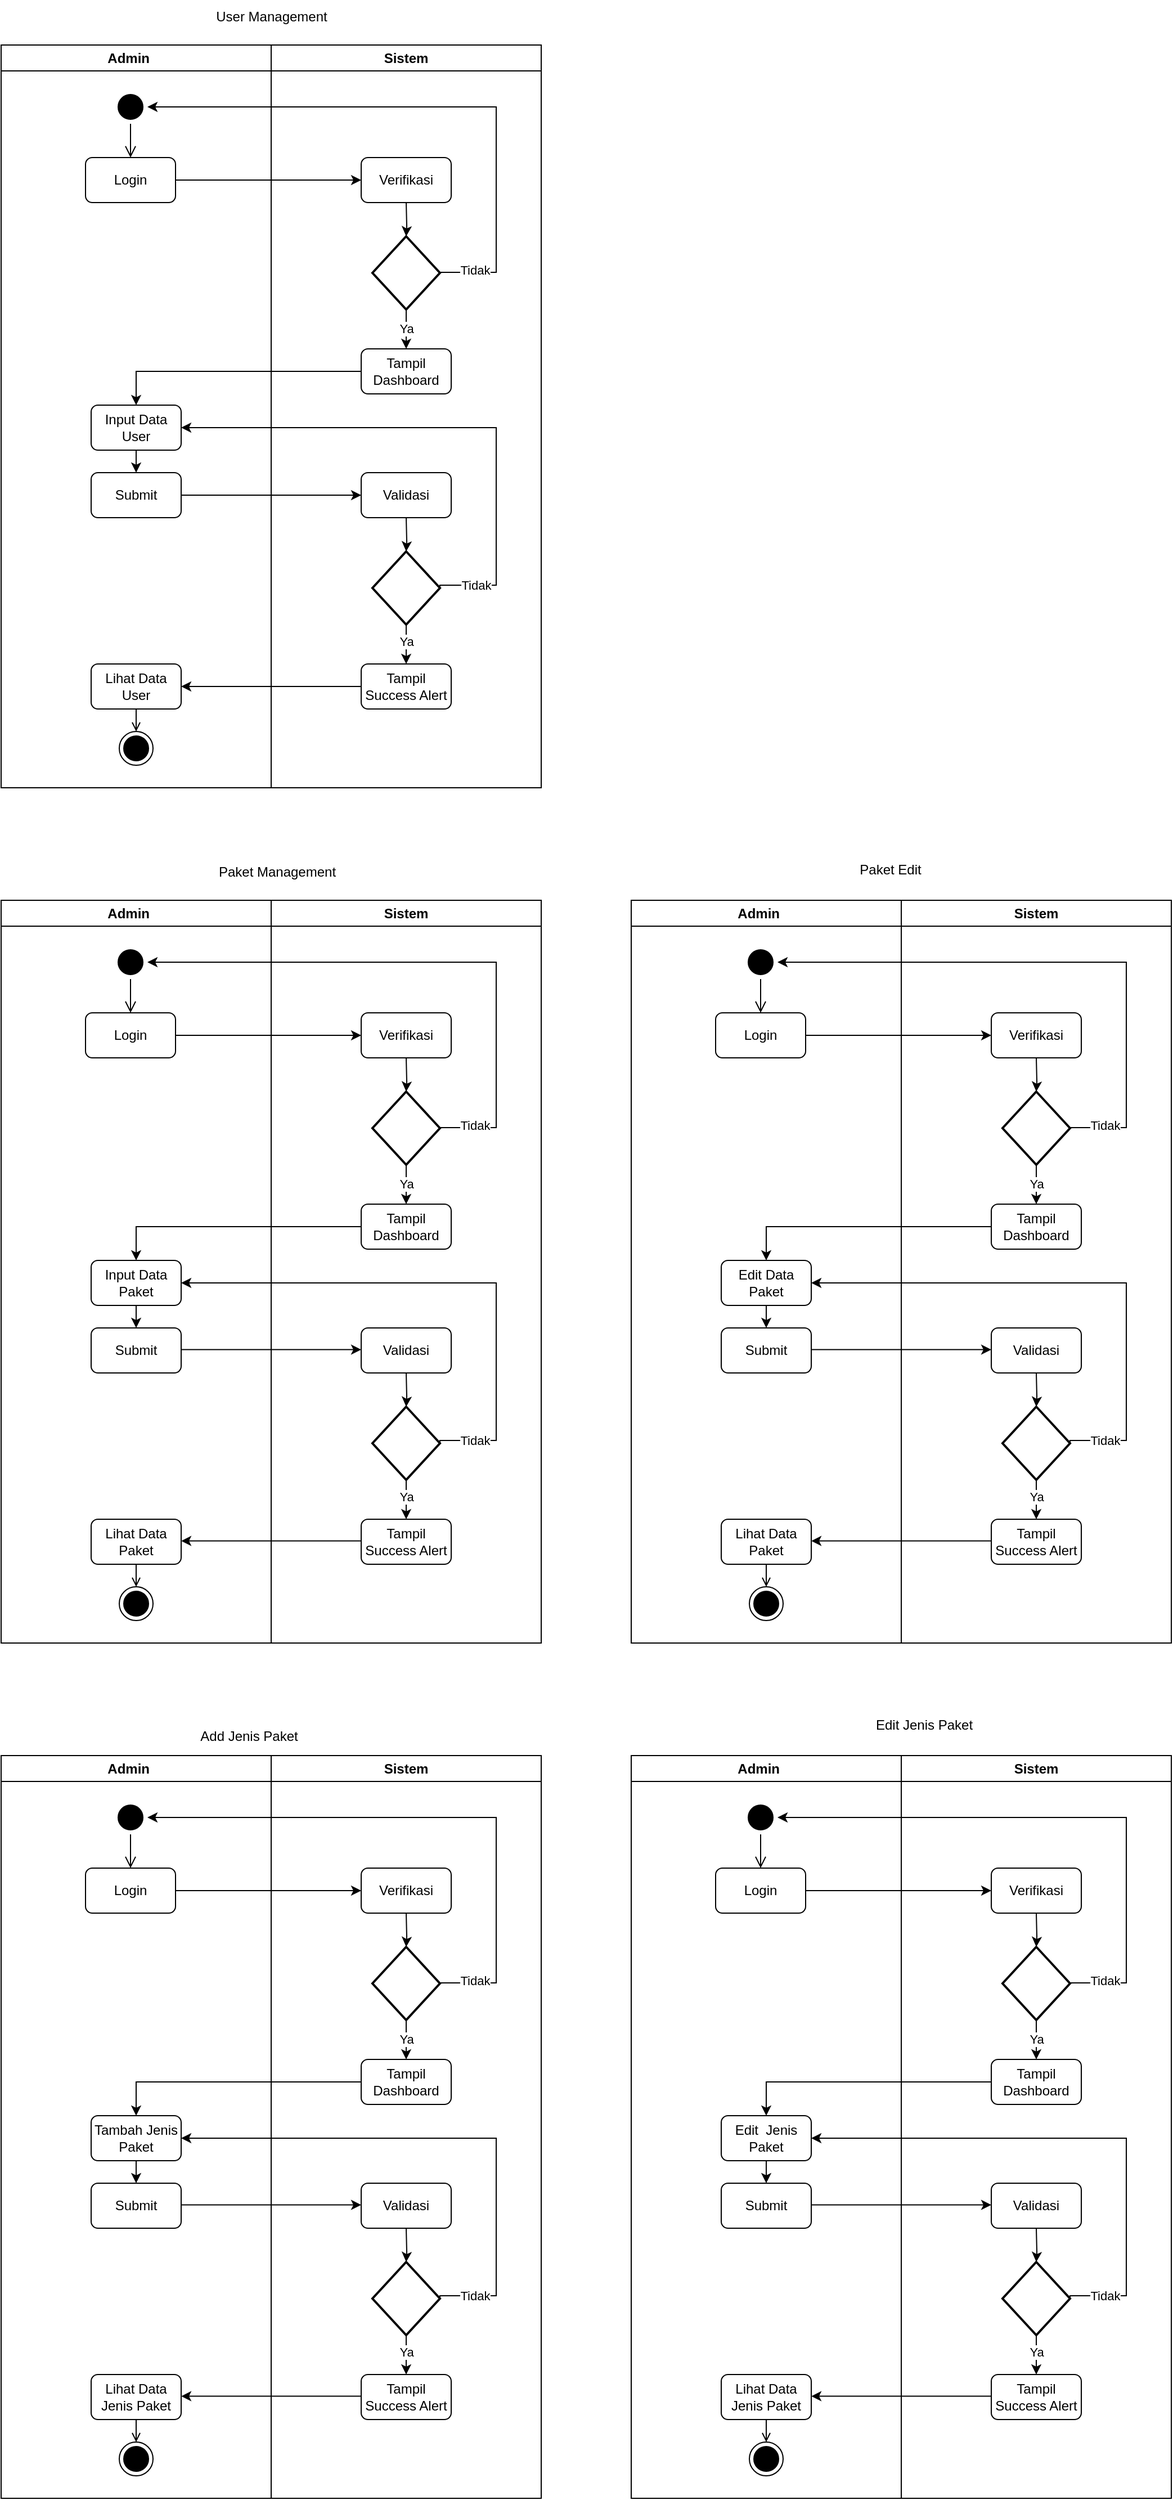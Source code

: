 <mxfile version="21.3.6" type="github">
  <diagram name="Page-1" id="Gzs8lpX1u0B0sLz5hb0p">
    <mxGraphModel dx="1035" dy="659" grid="1" gridSize="10" guides="1" tooltips="1" connect="1" arrows="1" fold="1" page="1" pageScale="1" pageWidth="850" pageHeight="1100" math="0" shadow="0">
      <root>
        <mxCell id="0" />
        <mxCell id="1" parent="0" />
        <mxCell id="qzGoDsKb63InBdpTaLtd-1" value="Admin    " style="swimlane;whiteSpace=wrap" vertex="1" parent="1">
          <mxGeometry x="40" y="120" width="240" height="660" as="geometry" />
        </mxCell>
        <mxCell id="qzGoDsKb63InBdpTaLtd-2" value="" style="ellipse;shape=startState;fillColor=#000000;strokeColor=#000000;" vertex="1" parent="qzGoDsKb63InBdpTaLtd-1">
          <mxGeometry x="100" y="40" width="30" height="30" as="geometry" />
        </mxCell>
        <mxCell id="qzGoDsKb63InBdpTaLtd-3" value="" style="edgeStyle=elbowEdgeStyle;elbow=horizontal;verticalAlign=bottom;endArrow=open;endSize=8;strokeColor=#000000;endFill=1;rounded=0;entryX=0.5;entryY=0;entryDx=0;entryDy=0;entryPerimeter=0;" edge="1" parent="qzGoDsKb63InBdpTaLtd-1" source="qzGoDsKb63InBdpTaLtd-2">
          <mxGeometry x="100" y="40" as="geometry">
            <mxPoint x="115" y="100" as="targetPoint" />
          </mxGeometry>
        </mxCell>
        <mxCell id="qzGoDsKb63InBdpTaLtd-30" value="" style="edgeStyle=orthogonalEdgeStyle;rounded=0;orthogonalLoop=1;jettySize=auto;html=1;" edge="1" parent="qzGoDsKb63InBdpTaLtd-1">
          <mxGeometry relative="1" as="geometry">
            <mxPoint x="120" y="360" as="sourcePoint" />
            <mxPoint x="120" y="380" as="targetPoint" />
          </mxGeometry>
        </mxCell>
        <mxCell id="qzGoDsKb63InBdpTaLtd-12" value="" style="ellipse;shape=endState;fillColor=#000000;strokeColor=#000000;" vertex="1" parent="qzGoDsKb63InBdpTaLtd-1">
          <mxGeometry x="105" y="610" width="30" height="30" as="geometry" />
        </mxCell>
        <mxCell id="qzGoDsKb63InBdpTaLtd-13" value="" style="endArrow=open;strokeColor=#000000;endFill=1;rounded=0;exitX=0.5;exitY=1;exitDx=0;exitDy=0;exitPerimeter=0;" edge="1" parent="qzGoDsKb63InBdpTaLtd-1" target="qzGoDsKb63InBdpTaLtd-12">
          <mxGeometry relative="1" as="geometry">
            <mxPoint x="120" y="590" as="sourcePoint" />
          </mxGeometry>
        </mxCell>
        <mxCell id="qzGoDsKb63InBdpTaLtd-67" value="Login" style="rounded=1;whiteSpace=wrap;html=1;" vertex="1" parent="qzGoDsKb63InBdpTaLtd-1">
          <mxGeometry x="75" y="100" width="80" height="40" as="geometry" />
        </mxCell>
        <mxCell id="qzGoDsKb63InBdpTaLtd-70" value="Input Data User" style="rounded=1;whiteSpace=wrap;html=1;" vertex="1" parent="qzGoDsKb63InBdpTaLtd-1">
          <mxGeometry x="80" y="320" width="80" height="40" as="geometry" />
        </mxCell>
        <mxCell id="qzGoDsKb63InBdpTaLtd-71" value="Submit" style="rounded=1;whiteSpace=wrap;html=1;" vertex="1" parent="qzGoDsKb63InBdpTaLtd-1">
          <mxGeometry x="80" y="380" width="80" height="40" as="geometry" />
        </mxCell>
        <mxCell id="qzGoDsKb63InBdpTaLtd-75" value="Lihat Data User" style="rounded=1;whiteSpace=wrap;html=1;" vertex="1" parent="qzGoDsKb63InBdpTaLtd-1">
          <mxGeometry x="80" y="550" width="80" height="40" as="geometry" />
        </mxCell>
        <mxCell id="qzGoDsKb63InBdpTaLtd-10" value="Sistem" style="swimlane;whiteSpace=wrap;startSize=23;" vertex="1" parent="1">
          <mxGeometry x="280" y="120" width="240" height="660" as="geometry" />
        </mxCell>
        <mxCell id="qzGoDsKb63InBdpTaLtd-20" value="" style="edgeStyle=orthogonalEdgeStyle;rounded=0;orthogonalLoop=1;jettySize=auto;html=1;" edge="1" parent="qzGoDsKb63InBdpTaLtd-10" target="qzGoDsKb63InBdpTaLtd-19">
          <mxGeometry relative="1" as="geometry">
            <mxPoint x="120" y="140" as="sourcePoint" />
          </mxGeometry>
        </mxCell>
        <mxCell id="qzGoDsKb63InBdpTaLtd-26" value="Ya" style="edgeStyle=orthogonalEdgeStyle;rounded=0;orthogonalLoop=1;jettySize=auto;html=1;entryX=0.5;entryY=0;entryDx=0;entryDy=0;" edge="1" parent="qzGoDsKb63InBdpTaLtd-10" source="qzGoDsKb63InBdpTaLtd-19" target="qzGoDsKb63InBdpTaLtd-69">
          <mxGeometry x="0.2" relative="1" as="geometry">
            <mxPoint x="120" y="265" as="targetPoint" />
            <mxPoint as="offset" />
          </mxGeometry>
        </mxCell>
        <mxCell id="qzGoDsKb63InBdpTaLtd-19" value="" style="strokeWidth=2;html=1;shape=mxgraph.flowchart.decision;whiteSpace=wrap;" vertex="1" parent="qzGoDsKb63InBdpTaLtd-10">
          <mxGeometry x="90" y="170" width="60" height="65" as="geometry" />
        </mxCell>
        <mxCell id="qzGoDsKb63InBdpTaLtd-21" value="" style="endArrow=classic;html=1;rounded=0;entryX=1;entryY=0.5;entryDx=0;entryDy=0;" edge="1" parent="qzGoDsKb63InBdpTaLtd-10" target="qzGoDsKb63InBdpTaLtd-2">
          <mxGeometry relative="1" as="geometry">
            <mxPoint x="150" y="202" as="sourcePoint" />
            <mxPoint x="310" y="202" as="targetPoint" />
            <Array as="points">
              <mxPoint x="200" y="202" />
              <mxPoint x="200" y="55" />
            </Array>
          </mxGeometry>
        </mxCell>
        <mxCell id="qzGoDsKb63InBdpTaLtd-22" value="Tidak" style="edgeLabel;resizable=0;html=1;align=center;verticalAlign=middle;" connectable="0" vertex="1" parent="qzGoDsKb63InBdpTaLtd-21">
          <mxGeometry relative="1" as="geometry">
            <mxPoint x="37" y="145" as="offset" />
          </mxGeometry>
        </mxCell>
        <mxCell id="qzGoDsKb63InBdpTaLtd-35" value="" style="edgeStyle=orthogonalEdgeStyle;rounded=0;orthogonalLoop=1;jettySize=auto;html=1;" edge="1" parent="qzGoDsKb63InBdpTaLtd-10" target="qzGoDsKb63InBdpTaLtd-34">
          <mxGeometry relative="1" as="geometry">
            <mxPoint x="120" y="420" as="sourcePoint" />
          </mxGeometry>
        </mxCell>
        <mxCell id="qzGoDsKb63InBdpTaLtd-40" value="Ya" style="edgeStyle=orthogonalEdgeStyle;rounded=0;orthogonalLoop=1;jettySize=auto;html=1;entryX=0.5;entryY=0;entryDx=0;entryDy=0;" edge="1" parent="qzGoDsKb63InBdpTaLtd-10" source="qzGoDsKb63InBdpTaLtd-34" target="qzGoDsKb63InBdpTaLtd-74">
          <mxGeometry x="-0.333" relative="1" as="geometry">
            <mxPoint x="120" y="550" as="targetPoint" />
            <mxPoint as="offset" />
          </mxGeometry>
        </mxCell>
        <mxCell id="qzGoDsKb63InBdpTaLtd-34" value="" style="strokeWidth=2;html=1;shape=mxgraph.flowchart.decision;whiteSpace=wrap;" vertex="1" parent="qzGoDsKb63InBdpTaLtd-10">
          <mxGeometry x="90" y="450" width="60" height="65" as="geometry" />
        </mxCell>
        <mxCell id="qzGoDsKb63InBdpTaLtd-68" value="Verifikasi" style="rounded=1;whiteSpace=wrap;html=1;" vertex="1" parent="qzGoDsKb63InBdpTaLtd-10">
          <mxGeometry x="80" y="100" width="80" height="40" as="geometry" />
        </mxCell>
        <mxCell id="qzGoDsKb63InBdpTaLtd-69" value="Tampil Dashboard" style="rounded=1;whiteSpace=wrap;html=1;" vertex="1" parent="qzGoDsKb63InBdpTaLtd-10">
          <mxGeometry x="80" y="270" width="80" height="40" as="geometry" />
        </mxCell>
        <mxCell id="qzGoDsKb63InBdpTaLtd-73" value="Validasi" style="rounded=1;whiteSpace=wrap;html=1;" vertex="1" parent="qzGoDsKb63InBdpTaLtd-10">
          <mxGeometry x="80" y="380" width="80" height="40" as="geometry" />
        </mxCell>
        <mxCell id="qzGoDsKb63InBdpTaLtd-74" value="Tampil Success Alert" style="rounded=1;whiteSpace=wrap;html=1;" vertex="1" parent="qzGoDsKb63InBdpTaLtd-10">
          <mxGeometry x="80" y="550" width="80" height="40" as="geometry" />
        </mxCell>
        <mxCell id="qzGoDsKb63InBdpTaLtd-18" style="edgeStyle=orthogonalEdgeStyle;rounded=0;orthogonalLoop=1;jettySize=auto;html=1;entryX=0;entryY=0.5;entryDx=0;entryDy=0;exitX=1;exitY=0.5;exitDx=0;exitDy=0;" edge="1" parent="1" source="qzGoDsKb63InBdpTaLtd-67" target="qzGoDsKb63InBdpTaLtd-68">
          <mxGeometry relative="1" as="geometry">
            <mxPoint x="205" y="240" as="sourcePoint" />
            <mxPoint x="350" y="240" as="targetPoint" />
          </mxGeometry>
        </mxCell>
        <mxCell id="qzGoDsKb63InBdpTaLtd-28" style="edgeStyle=orthogonalEdgeStyle;rounded=0;orthogonalLoop=1;jettySize=auto;html=1;entryX=0.5;entryY=0;entryDx=0;entryDy=0;entryPerimeter=0;exitX=0;exitY=0.5;exitDx=0;exitDy=0;" edge="1" parent="1" source="qzGoDsKb63InBdpTaLtd-69">
          <mxGeometry relative="1" as="geometry">
            <mxPoint x="350" y="405" as="sourcePoint" />
            <mxPoint x="160" y="440" as="targetPoint" />
            <Array as="points">
              <mxPoint x="160" y="410" />
            </Array>
          </mxGeometry>
        </mxCell>
        <mxCell id="qzGoDsKb63InBdpTaLtd-32" style="edgeStyle=orthogonalEdgeStyle;rounded=0;orthogonalLoop=1;jettySize=auto;html=1;entryX=0;entryY=0.5;entryDx=0;entryDy=0;exitX=1;exitY=0.5;exitDx=0;exitDy=0;" edge="1" parent="1" source="qzGoDsKb63InBdpTaLtd-71" target="qzGoDsKb63InBdpTaLtd-73">
          <mxGeometry relative="1" as="geometry">
            <mxPoint x="210" y="520" as="sourcePoint" />
            <mxPoint x="348" y="520.48" as="targetPoint" />
          </mxGeometry>
        </mxCell>
        <mxCell id="qzGoDsKb63InBdpTaLtd-33" style="edgeStyle=orthogonalEdgeStyle;rounded=0;orthogonalLoop=1;jettySize=auto;html=1;entryX=1;entryY=0.5;entryDx=0;entryDy=0;exitX=1;exitY=0.5;exitDx=0;exitDy=0;exitPerimeter=0;" edge="1" parent="1" source="qzGoDsKb63InBdpTaLtd-34" target="qzGoDsKb63InBdpTaLtd-70">
          <mxGeometry relative="1" as="geometry">
            <mxPoint x="210" y="460" as="targetPoint" />
            <Array as="points">
              <mxPoint x="430" y="600" />
              <mxPoint x="480" y="600" />
              <mxPoint x="480" y="460" />
            </Array>
          </mxGeometry>
        </mxCell>
        <mxCell id="qzGoDsKb63InBdpTaLtd-36" value="Tidak" style="edgeLabel;html=1;align=center;verticalAlign=middle;resizable=0;points=[];" vertex="1" connectable="0" parent="qzGoDsKb63InBdpTaLtd-33">
          <mxGeometry x="-0.827" relative="1" as="geometry">
            <mxPoint x="-7" as="offset" />
          </mxGeometry>
        </mxCell>
        <mxCell id="qzGoDsKb63InBdpTaLtd-42" value="" style="edgeStyle=orthogonalEdgeStyle;rounded=0;orthogonalLoop=1;jettySize=auto;html=1;exitX=0;exitY=0.5;exitDx=0;exitDy=0;entryX=1;entryY=0.5;entryDx=0;entryDy=0;" edge="1" parent="1" source="qzGoDsKb63InBdpTaLtd-74" target="qzGoDsKb63InBdpTaLtd-75">
          <mxGeometry relative="1" as="geometry">
            <mxPoint x="350" y="690" as="sourcePoint" />
            <mxPoint x="210" y="690" as="targetPoint" />
          </mxGeometry>
        </mxCell>
        <mxCell id="qzGoDsKb63InBdpTaLtd-76" value="Admin    " style="swimlane;whiteSpace=wrap" vertex="1" parent="1">
          <mxGeometry x="40" y="880" width="240" height="660" as="geometry" />
        </mxCell>
        <mxCell id="qzGoDsKb63InBdpTaLtd-77" value="" style="ellipse;shape=startState;fillColor=#000000;strokeColor=#000000;" vertex="1" parent="qzGoDsKb63InBdpTaLtd-76">
          <mxGeometry x="100" y="40" width="30" height="30" as="geometry" />
        </mxCell>
        <mxCell id="qzGoDsKb63InBdpTaLtd-78" value="" style="edgeStyle=elbowEdgeStyle;elbow=horizontal;verticalAlign=bottom;endArrow=open;endSize=8;strokeColor=#000000;endFill=1;rounded=0;entryX=0.5;entryY=0;entryDx=0;entryDy=0;entryPerimeter=0;" edge="1" parent="qzGoDsKb63InBdpTaLtd-76" source="qzGoDsKb63InBdpTaLtd-77">
          <mxGeometry x="100" y="40" as="geometry">
            <mxPoint x="115" y="100" as="targetPoint" />
          </mxGeometry>
        </mxCell>
        <mxCell id="qzGoDsKb63InBdpTaLtd-79" value="" style="edgeStyle=orthogonalEdgeStyle;rounded=0;orthogonalLoop=1;jettySize=auto;html=1;" edge="1" parent="qzGoDsKb63InBdpTaLtd-76">
          <mxGeometry relative="1" as="geometry">
            <mxPoint x="120" y="360" as="sourcePoint" />
            <mxPoint x="120" y="380" as="targetPoint" />
          </mxGeometry>
        </mxCell>
        <mxCell id="qzGoDsKb63InBdpTaLtd-80" value="" style="ellipse;shape=endState;fillColor=#000000;strokeColor=#000000;" vertex="1" parent="qzGoDsKb63InBdpTaLtd-76">
          <mxGeometry x="105" y="610" width="30" height="30" as="geometry" />
        </mxCell>
        <mxCell id="qzGoDsKb63InBdpTaLtd-81" value="" style="endArrow=open;strokeColor=#000000;endFill=1;rounded=0;exitX=0.5;exitY=1;exitDx=0;exitDy=0;exitPerimeter=0;" edge="1" parent="qzGoDsKb63InBdpTaLtd-76" target="qzGoDsKb63InBdpTaLtd-80">
          <mxGeometry relative="1" as="geometry">
            <mxPoint x="120" y="590" as="sourcePoint" />
          </mxGeometry>
        </mxCell>
        <mxCell id="qzGoDsKb63InBdpTaLtd-82" value="Login" style="rounded=1;whiteSpace=wrap;html=1;" vertex="1" parent="qzGoDsKb63InBdpTaLtd-76">
          <mxGeometry x="75" y="100" width="80" height="40" as="geometry" />
        </mxCell>
        <mxCell id="qzGoDsKb63InBdpTaLtd-83" value="Input Data Paket" style="rounded=1;whiteSpace=wrap;html=1;" vertex="1" parent="qzGoDsKb63InBdpTaLtd-76">
          <mxGeometry x="80" y="320" width="80" height="40" as="geometry" />
        </mxCell>
        <mxCell id="qzGoDsKb63InBdpTaLtd-84" value="Submit" style="rounded=1;whiteSpace=wrap;html=1;" vertex="1" parent="qzGoDsKb63InBdpTaLtd-76">
          <mxGeometry x="80" y="380" width="80" height="40" as="geometry" />
        </mxCell>
        <mxCell id="qzGoDsKb63InBdpTaLtd-85" value="Lihat Data Paket" style="rounded=1;whiteSpace=wrap;html=1;" vertex="1" parent="qzGoDsKb63InBdpTaLtd-76">
          <mxGeometry x="80" y="550" width="80" height="40" as="geometry" />
        </mxCell>
        <mxCell id="qzGoDsKb63InBdpTaLtd-86" value="Sistem" style="swimlane;whiteSpace=wrap;startSize=23;" vertex="1" parent="1">
          <mxGeometry x="280" y="880" width="240" height="660" as="geometry" />
        </mxCell>
        <mxCell id="qzGoDsKb63InBdpTaLtd-87" value="" style="edgeStyle=orthogonalEdgeStyle;rounded=0;orthogonalLoop=1;jettySize=auto;html=1;" edge="1" parent="qzGoDsKb63InBdpTaLtd-86" target="qzGoDsKb63InBdpTaLtd-89">
          <mxGeometry relative="1" as="geometry">
            <mxPoint x="120" y="140" as="sourcePoint" />
          </mxGeometry>
        </mxCell>
        <mxCell id="qzGoDsKb63InBdpTaLtd-88" value="Ya" style="edgeStyle=orthogonalEdgeStyle;rounded=0;orthogonalLoop=1;jettySize=auto;html=1;entryX=0.5;entryY=0;entryDx=0;entryDy=0;" edge="1" parent="qzGoDsKb63InBdpTaLtd-86" source="qzGoDsKb63InBdpTaLtd-89" target="qzGoDsKb63InBdpTaLtd-96">
          <mxGeometry x="0.2" relative="1" as="geometry">
            <mxPoint x="120" y="265" as="targetPoint" />
            <mxPoint as="offset" />
          </mxGeometry>
        </mxCell>
        <mxCell id="qzGoDsKb63InBdpTaLtd-89" value="" style="strokeWidth=2;html=1;shape=mxgraph.flowchart.decision;whiteSpace=wrap;" vertex="1" parent="qzGoDsKb63InBdpTaLtd-86">
          <mxGeometry x="90" y="170" width="60" height="65" as="geometry" />
        </mxCell>
        <mxCell id="qzGoDsKb63InBdpTaLtd-90" value="" style="endArrow=classic;html=1;rounded=0;entryX=1;entryY=0.5;entryDx=0;entryDy=0;" edge="1" parent="qzGoDsKb63InBdpTaLtd-86" target="qzGoDsKb63InBdpTaLtd-77">
          <mxGeometry relative="1" as="geometry">
            <mxPoint x="150" y="202" as="sourcePoint" />
            <mxPoint x="310" y="202" as="targetPoint" />
            <Array as="points">
              <mxPoint x="200" y="202" />
              <mxPoint x="200" y="55" />
            </Array>
          </mxGeometry>
        </mxCell>
        <mxCell id="qzGoDsKb63InBdpTaLtd-91" value="Tidak" style="edgeLabel;resizable=0;html=1;align=center;verticalAlign=middle;" connectable="0" vertex="1" parent="qzGoDsKb63InBdpTaLtd-90">
          <mxGeometry relative="1" as="geometry">
            <mxPoint x="37" y="145" as="offset" />
          </mxGeometry>
        </mxCell>
        <mxCell id="qzGoDsKb63InBdpTaLtd-92" value="" style="edgeStyle=orthogonalEdgeStyle;rounded=0;orthogonalLoop=1;jettySize=auto;html=1;" edge="1" parent="qzGoDsKb63InBdpTaLtd-86" target="qzGoDsKb63InBdpTaLtd-94">
          <mxGeometry relative="1" as="geometry">
            <mxPoint x="120" y="420" as="sourcePoint" />
          </mxGeometry>
        </mxCell>
        <mxCell id="qzGoDsKb63InBdpTaLtd-93" value="Ya" style="edgeStyle=orthogonalEdgeStyle;rounded=0;orthogonalLoop=1;jettySize=auto;html=1;entryX=0.5;entryY=0;entryDx=0;entryDy=0;" edge="1" parent="qzGoDsKb63InBdpTaLtd-86" source="qzGoDsKb63InBdpTaLtd-94" target="qzGoDsKb63InBdpTaLtd-98">
          <mxGeometry x="-0.333" relative="1" as="geometry">
            <mxPoint x="120" y="550" as="targetPoint" />
            <mxPoint as="offset" />
          </mxGeometry>
        </mxCell>
        <mxCell id="qzGoDsKb63InBdpTaLtd-94" value="" style="strokeWidth=2;html=1;shape=mxgraph.flowchart.decision;whiteSpace=wrap;" vertex="1" parent="qzGoDsKb63InBdpTaLtd-86">
          <mxGeometry x="90" y="450" width="60" height="65" as="geometry" />
        </mxCell>
        <mxCell id="qzGoDsKb63InBdpTaLtd-95" value="Verifikasi" style="rounded=1;whiteSpace=wrap;html=1;" vertex="1" parent="qzGoDsKb63InBdpTaLtd-86">
          <mxGeometry x="80" y="100" width="80" height="40" as="geometry" />
        </mxCell>
        <mxCell id="qzGoDsKb63InBdpTaLtd-96" value="Tampil Dashboard" style="rounded=1;whiteSpace=wrap;html=1;" vertex="1" parent="qzGoDsKb63InBdpTaLtd-86">
          <mxGeometry x="80" y="270" width="80" height="40" as="geometry" />
        </mxCell>
        <mxCell id="qzGoDsKb63InBdpTaLtd-97" value="Validasi" style="rounded=1;whiteSpace=wrap;html=1;" vertex="1" parent="qzGoDsKb63InBdpTaLtd-86">
          <mxGeometry x="80" y="380" width="80" height="40" as="geometry" />
        </mxCell>
        <mxCell id="qzGoDsKb63InBdpTaLtd-98" value="Tampil Success Alert" style="rounded=1;whiteSpace=wrap;html=1;" vertex="1" parent="qzGoDsKb63InBdpTaLtd-86">
          <mxGeometry x="80" y="550" width="80" height="40" as="geometry" />
        </mxCell>
        <mxCell id="qzGoDsKb63InBdpTaLtd-101" style="edgeStyle=orthogonalEdgeStyle;rounded=0;orthogonalLoop=1;jettySize=auto;html=1;entryX=1;entryY=0.5;entryDx=0;entryDy=0;exitX=1;exitY=0.5;exitDx=0;exitDy=0;exitPerimeter=0;" edge="1" parent="qzGoDsKb63InBdpTaLtd-86">
          <mxGeometry relative="1" as="geometry">
            <mxPoint x="150" y="483" as="sourcePoint" />
            <mxPoint x="-80" y="340" as="targetPoint" />
            <Array as="points">
              <mxPoint x="150" y="480" />
              <mxPoint x="200" y="480" />
              <mxPoint x="200" y="340" />
            </Array>
          </mxGeometry>
        </mxCell>
        <mxCell id="qzGoDsKb63InBdpTaLtd-102" value="Tidak" style="edgeLabel;html=1;align=center;verticalAlign=middle;resizable=0;points=[];" vertex="1" connectable="0" parent="qzGoDsKb63InBdpTaLtd-101">
          <mxGeometry x="-0.827" relative="1" as="geometry">
            <mxPoint x="-7" as="offset" />
          </mxGeometry>
        </mxCell>
        <mxCell id="qzGoDsKb63InBdpTaLtd-117" style="edgeStyle=orthogonalEdgeStyle;rounded=0;orthogonalLoop=1;jettySize=auto;html=1;entryX=0;entryY=0.5;entryDx=0;entryDy=0;exitX=1;exitY=0.5;exitDx=0;exitDy=0;" edge="1" parent="qzGoDsKb63InBdpTaLtd-86">
          <mxGeometry relative="1" as="geometry">
            <mxPoint x="-80" y="399.29" as="sourcePoint" />
            <mxPoint x="80" y="399.29" as="targetPoint" />
          </mxGeometry>
        </mxCell>
        <mxCell id="qzGoDsKb63InBdpTaLtd-118" value="" style="edgeStyle=orthogonalEdgeStyle;rounded=0;orthogonalLoop=1;jettySize=auto;html=1;exitX=0;exitY=0.5;exitDx=0;exitDy=0;entryX=1;entryY=0.5;entryDx=0;entryDy=0;" edge="1" parent="qzGoDsKb63InBdpTaLtd-86">
          <mxGeometry relative="1" as="geometry">
            <mxPoint x="80" y="569.29" as="sourcePoint" />
            <mxPoint x="-80" y="569.29" as="targetPoint" />
          </mxGeometry>
        </mxCell>
        <mxCell id="qzGoDsKb63InBdpTaLtd-99" value="User Management" style="text;html=1;align=center;verticalAlign=middle;resizable=0;points=[];autosize=1;strokeColor=none;fillColor=none;" vertex="1" parent="1">
          <mxGeometry x="220" y="80" width="120" height="30" as="geometry" />
        </mxCell>
        <mxCell id="qzGoDsKb63InBdpTaLtd-100" style="edgeStyle=orthogonalEdgeStyle;rounded=0;orthogonalLoop=1;jettySize=auto;html=1;entryX=0.5;entryY=0;entryDx=0;entryDy=0;" edge="1" parent="1" source="qzGoDsKb63InBdpTaLtd-96" target="qzGoDsKb63InBdpTaLtd-83">
          <mxGeometry relative="1" as="geometry" />
        </mxCell>
        <mxCell id="qzGoDsKb63InBdpTaLtd-119" value="Paket Management" style="text;html=1;align=center;verticalAlign=middle;resizable=0;points=[];autosize=1;strokeColor=none;fillColor=none;" vertex="1" parent="1">
          <mxGeometry x="220" y="840" width="130" height="30" as="geometry" />
        </mxCell>
        <mxCell id="qzGoDsKb63InBdpTaLtd-120" style="edgeStyle=orthogonalEdgeStyle;rounded=0;orthogonalLoop=1;jettySize=auto;html=1;entryX=0;entryY=0.5;entryDx=0;entryDy=0;" edge="1" parent="1" source="qzGoDsKb63InBdpTaLtd-82" target="qzGoDsKb63InBdpTaLtd-95">
          <mxGeometry relative="1" as="geometry" />
        </mxCell>
        <mxCell id="qzGoDsKb63InBdpTaLtd-121" value="Admin    " style="swimlane;whiteSpace=wrap" vertex="1" parent="1">
          <mxGeometry x="600" y="880" width="240" height="660" as="geometry" />
        </mxCell>
        <mxCell id="qzGoDsKb63InBdpTaLtd-122" value="" style="ellipse;shape=startState;fillColor=#000000;strokeColor=#000000;" vertex="1" parent="qzGoDsKb63InBdpTaLtd-121">
          <mxGeometry x="100" y="40" width="30" height="30" as="geometry" />
        </mxCell>
        <mxCell id="qzGoDsKb63InBdpTaLtd-123" value="" style="edgeStyle=elbowEdgeStyle;elbow=horizontal;verticalAlign=bottom;endArrow=open;endSize=8;strokeColor=#000000;endFill=1;rounded=0;entryX=0.5;entryY=0;entryDx=0;entryDy=0;entryPerimeter=0;" edge="1" parent="qzGoDsKb63InBdpTaLtd-121" source="qzGoDsKb63InBdpTaLtd-122">
          <mxGeometry x="100" y="40" as="geometry">
            <mxPoint x="115" y="100" as="targetPoint" />
          </mxGeometry>
        </mxCell>
        <mxCell id="qzGoDsKb63InBdpTaLtd-124" value="" style="edgeStyle=orthogonalEdgeStyle;rounded=0;orthogonalLoop=1;jettySize=auto;html=1;" edge="1" parent="qzGoDsKb63InBdpTaLtd-121">
          <mxGeometry relative="1" as="geometry">
            <mxPoint x="120" y="360" as="sourcePoint" />
            <mxPoint x="120" y="380" as="targetPoint" />
          </mxGeometry>
        </mxCell>
        <mxCell id="qzGoDsKb63InBdpTaLtd-125" value="" style="ellipse;shape=endState;fillColor=#000000;strokeColor=#000000;" vertex="1" parent="qzGoDsKb63InBdpTaLtd-121">
          <mxGeometry x="105" y="610" width="30" height="30" as="geometry" />
        </mxCell>
        <mxCell id="qzGoDsKb63InBdpTaLtd-126" value="" style="endArrow=open;strokeColor=#000000;endFill=1;rounded=0;exitX=0.5;exitY=1;exitDx=0;exitDy=0;exitPerimeter=0;" edge="1" parent="qzGoDsKb63InBdpTaLtd-121" target="qzGoDsKb63InBdpTaLtd-125">
          <mxGeometry relative="1" as="geometry">
            <mxPoint x="120" y="590" as="sourcePoint" />
          </mxGeometry>
        </mxCell>
        <mxCell id="qzGoDsKb63InBdpTaLtd-127" value="Login" style="rounded=1;whiteSpace=wrap;html=1;" vertex="1" parent="qzGoDsKb63InBdpTaLtd-121">
          <mxGeometry x="75" y="100" width="80" height="40" as="geometry" />
        </mxCell>
        <mxCell id="qzGoDsKb63InBdpTaLtd-128" value="Edit Data Paket" style="rounded=1;whiteSpace=wrap;html=1;" vertex="1" parent="qzGoDsKb63InBdpTaLtd-121">
          <mxGeometry x="80" y="320" width="80" height="40" as="geometry" />
        </mxCell>
        <mxCell id="qzGoDsKb63InBdpTaLtd-129" value="Submit" style="rounded=1;whiteSpace=wrap;html=1;" vertex="1" parent="qzGoDsKb63InBdpTaLtd-121">
          <mxGeometry x="80" y="380" width="80" height="40" as="geometry" />
        </mxCell>
        <mxCell id="qzGoDsKb63InBdpTaLtd-130" value="Lihat Data Paket" style="rounded=1;whiteSpace=wrap;html=1;" vertex="1" parent="qzGoDsKb63InBdpTaLtd-121">
          <mxGeometry x="80" y="550" width="80" height="40" as="geometry" />
        </mxCell>
        <mxCell id="qzGoDsKb63InBdpTaLtd-131" value="Sistem" style="swimlane;whiteSpace=wrap;startSize=23;" vertex="1" parent="1">
          <mxGeometry x="840" y="880" width="240" height="660" as="geometry" />
        </mxCell>
        <mxCell id="qzGoDsKb63InBdpTaLtd-132" value="" style="edgeStyle=orthogonalEdgeStyle;rounded=0;orthogonalLoop=1;jettySize=auto;html=1;" edge="1" parent="qzGoDsKb63InBdpTaLtd-131" target="qzGoDsKb63InBdpTaLtd-134">
          <mxGeometry relative="1" as="geometry">
            <mxPoint x="120" y="140" as="sourcePoint" />
          </mxGeometry>
        </mxCell>
        <mxCell id="qzGoDsKb63InBdpTaLtd-133" value="Ya" style="edgeStyle=orthogonalEdgeStyle;rounded=0;orthogonalLoop=1;jettySize=auto;html=1;entryX=0.5;entryY=0;entryDx=0;entryDy=0;" edge="1" parent="qzGoDsKb63InBdpTaLtd-131" source="qzGoDsKb63InBdpTaLtd-134" target="qzGoDsKb63InBdpTaLtd-141">
          <mxGeometry x="0.2" relative="1" as="geometry">
            <mxPoint x="120" y="265" as="targetPoint" />
            <mxPoint as="offset" />
          </mxGeometry>
        </mxCell>
        <mxCell id="qzGoDsKb63InBdpTaLtd-134" value="" style="strokeWidth=2;html=1;shape=mxgraph.flowchart.decision;whiteSpace=wrap;" vertex="1" parent="qzGoDsKb63InBdpTaLtd-131">
          <mxGeometry x="90" y="170" width="60" height="65" as="geometry" />
        </mxCell>
        <mxCell id="qzGoDsKb63InBdpTaLtd-135" value="" style="endArrow=classic;html=1;rounded=0;entryX=1;entryY=0.5;entryDx=0;entryDy=0;" edge="1" parent="qzGoDsKb63InBdpTaLtd-131" target="qzGoDsKb63InBdpTaLtd-122">
          <mxGeometry relative="1" as="geometry">
            <mxPoint x="150" y="202" as="sourcePoint" />
            <mxPoint x="310" y="202" as="targetPoint" />
            <Array as="points">
              <mxPoint x="200" y="202" />
              <mxPoint x="200" y="55" />
            </Array>
          </mxGeometry>
        </mxCell>
        <mxCell id="qzGoDsKb63InBdpTaLtd-136" value="Tidak" style="edgeLabel;resizable=0;html=1;align=center;verticalAlign=middle;" connectable="0" vertex="1" parent="qzGoDsKb63InBdpTaLtd-135">
          <mxGeometry relative="1" as="geometry">
            <mxPoint x="37" y="145" as="offset" />
          </mxGeometry>
        </mxCell>
        <mxCell id="qzGoDsKb63InBdpTaLtd-137" value="" style="edgeStyle=orthogonalEdgeStyle;rounded=0;orthogonalLoop=1;jettySize=auto;html=1;" edge="1" parent="qzGoDsKb63InBdpTaLtd-131" target="qzGoDsKb63InBdpTaLtd-139">
          <mxGeometry relative="1" as="geometry">
            <mxPoint x="120" y="420" as="sourcePoint" />
          </mxGeometry>
        </mxCell>
        <mxCell id="qzGoDsKb63InBdpTaLtd-138" value="Ya" style="edgeStyle=orthogonalEdgeStyle;rounded=0;orthogonalLoop=1;jettySize=auto;html=1;entryX=0.5;entryY=0;entryDx=0;entryDy=0;" edge="1" parent="qzGoDsKb63InBdpTaLtd-131" source="qzGoDsKb63InBdpTaLtd-139" target="qzGoDsKb63InBdpTaLtd-143">
          <mxGeometry x="-0.333" relative="1" as="geometry">
            <mxPoint x="120" y="550" as="targetPoint" />
            <mxPoint as="offset" />
          </mxGeometry>
        </mxCell>
        <mxCell id="qzGoDsKb63InBdpTaLtd-139" value="" style="strokeWidth=2;html=1;shape=mxgraph.flowchart.decision;whiteSpace=wrap;" vertex="1" parent="qzGoDsKb63InBdpTaLtd-131">
          <mxGeometry x="90" y="450" width="60" height="65" as="geometry" />
        </mxCell>
        <mxCell id="qzGoDsKb63InBdpTaLtd-140" value="Verifikasi" style="rounded=1;whiteSpace=wrap;html=1;" vertex="1" parent="qzGoDsKb63InBdpTaLtd-131">
          <mxGeometry x="80" y="100" width="80" height="40" as="geometry" />
        </mxCell>
        <mxCell id="qzGoDsKb63InBdpTaLtd-141" value="Tampil Dashboard" style="rounded=1;whiteSpace=wrap;html=1;" vertex="1" parent="qzGoDsKb63InBdpTaLtd-131">
          <mxGeometry x="80" y="270" width="80" height="40" as="geometry" />
        </mxCell>
        <mxCell id="qzGoDsKb63InBdpTaLtd-142" value="Validasi" style="rounded=1;whiteSpace=wrap;html=1;" vertex="1" parent="qzGoDsKb63InBdpTaLtd-131">
          <mxGeometry x="80" y="380" width="80" height="40" as="geometry" />
        </mxCell>
        <mxCell id="qzGoDsKb63InBdpTaLtd-143" value="Tampil Success Alert" style="rounded=1;whiteSpace=wrap;html=1;" vertex="1" parent="qzGoDsKb63InBdpTaLtd-131">
          <mxGeometry x="80" y="550" width="80" height="40" as="geometry" />
        </mxCell>
        <mxCell id="qzGoDsKb63InBdpTaLtd-144" style="edgeStyle=orthogonalEdgeStyle;rounded=0;orthogonalLoop=1;jettySize=auto;html=1;entryX=1;entryY=0.5;entryDx=0;entryDy=0;exitX=1;exitY=0.5;exitDx=0;exitDy=0;exitPerimeter=0;" edge="1" parent="qzGoDsKb63InBdpTaLtd-131">
          <mxGeometry relative="1" as="geometry">
            <mxPoint x="150" y="483" as="sourcePoint" />
            <mxPoint x="-80" y="340" as="targetPoint" />
            <Array as="points">
              <mxPoint x="150" y="480" />
              <mxPoint x="200" y="480" />
              <mxPoint x="200" y="340" />
            </Array>
          </mxGeometry>
        </mxCell>
        <mxCell id="qzGoDsKb63InBdpTaLtd-145" value="Tidak" style="edgeLabel;html=1;align=center;verticalAlign=middle;resizable=0;points=[];" vertex="1" connectable="0" parent="qzGoDsKb63InBdpTaLtd-144">
          <mxGeometry x="-0.827" relative="1" as="geometry">
            <mxPoint x="-7" as="offset" />
          </mxGeometry>
        </mxCell>
        <mxCell id="qzGoDsKb63InBdpTaLtd-146" style="edgeStyle=orthogonalEdgeStyle;rounded=0;orthogonalLoop=1;jettySize=auto;html=1;entryX=0;entryY=0.5;entryDx=0;entryDy=0;exitX=1;exitY=0.5;exitDx=0;exitDy=0;" edge="1" parent="qzGoDsKb63InBdpTaLtd-131">
          <mxGeometry relative="1" as="geometry">
            <mxPoint x="-80" y="399.29" as="sourcePoint" />
            <mxPoint x="80" y="399.29" as="targetPoint" />
          </mxGeometry>
        </mxCell>
        <mxCell id="qzGoDsKb63InBdpTaLtd-147" value="" style="edgeStyle=orthogonalEdgeStyle;rounded=0;orthogonalLoop=1;jettySize=auto;html=1;exitX=0;exitY=0.5;exitDx=0;exitDy=0;entryX=1;entryY=0.5;entryDx=0;entryDy=0;" edge="1" parent="qzGoDsKb63InBdpTaLtd-131">
          <mxGeometry relative="1" as="geometry">
            <mxPoint x="80" y="569.29" as="sourcePoint" />
            <mxPoint x="-80" y="569.29" as="targetPoint" />
          </mxGeometry>
        </mxCell>
        <mxCell id="qzGoDsKb63InBdpTaLtd-148" style="edgeStyle=orthogonalEdgeStyle;rounded=0;orthogonalLoop=1;jettySize=auto;html=1;entryX=0.5;entryY=0;entryDx=0;entryDy=0;" edge="1" source="qzGoDsKb63InBdpTaLtd-141" target="qzGoDsKb63InBdpTaLtd-128" parent="1">
          <mxGeometry relative="1" as="geometry" />
        </mxCell>
        <mxCell id="qzGoDsKb63InBdpTaLtd-149" style="edgeStyle=orthogonalEdgeStyle;rounded=0;orthogonalLoop=1;jettySize=auto;html=1;entryX=0;entryY=0.5;entryDx=0;entryDy=0;" edge="1" source="qzGoDsKb63InBdpTaLtd-127" target="qzGoDsKb63InBdpTaLtd-140" parent="1">
          <mxGeometry relative="1" as="geometry" />
        </mxCell>
        <mxCell id="qzGoDsKb63InBdpTaLtd-150" value="Paket Edit" style="text;html=1;align=center;verticalAlign=middle;resizable=0;points=[];autosize=1;strokeColor=none;fillColor=none;" vertex="1" parent="1">
          <mxGeometry x="790" y="838" width="80" height="30" as="geometry" />
        </mxCell>
        <mxCell id="qzGoDsKb63InBdpTaLtd-151" value="Admin    " style="swimlane;whiteSpace=wrap" vertex="1" parent="1">
          <mxGeometry x="40" y="1640" width="240" height="660" as="geometry" />
        </mxCell>
        <mxCell id="qzGoDsKb63InBdpTaLtd-152" value="" style="ellipse;shape=startState;fillColor=#000000;strokeColor=#000000;" vertex="1" parent="qzGoDsKb63InBdpTaLtd-151">
          <mxGeometry x="100" y="40" width="30" height="30" as="geometry" />
        </mxCell>
        <mxCell id="qzGoDsKb63InBdpTaLtd-153" value="" style="edgeStyle=elbowEdgeStyle;elbow=horizontal;verticalAlign=bottom;endArrow=open;endSize=8;strokeColor=#000000;endFill=1;rounded=0;entryX=0.5;entryY=0;entryDx=0;entryDy=0;entryPerimeter=0;" edge="1" parent="qzGoDsKb63InBdpTaLtd-151" source="qzGoDsKb63InBdpTaLtd-152">
          <mxGeometry x="100" y="40" as="geometry">
            <mxPoint x="115" y="100" as="targetPoint" />
          </mxGeometry>
        </mxCell>
        <mxCell id="qzGoDsKb63InBdpTaLtd-154" value="" style="edgeStyle=orthogonalEdgeStyle;rounded=0;orthogonalLoop=1;jettySize=auto;html=1;" edge="1" parent="qzGoDsKb63InBdpTaLtd-151">
          <mxGeometry relative="1" as="geometry">
            <mxPoint x="120" y="360" as="sourcePoint" />
            <mxPoint x="120" y="380" as="targetPoint" />
          </mxGeometry>
        </mxCell>
        <mxCell id="qzGoDsKb63InBdpTaLtd-155" value="" style="ellipse;shape=endState;fillColor=#000000;strokeColor=#000000;" vertex="1" parent="qzGoDsKb63InBdpTaLtd-151">
          <mxGeometry x="105" y="610" width="30" height="30" as="geometry" />
        </mxCell>
        <mxCell id="qzGoDsKb63InBdpTaLtd-156" value="" style="endArrow=open;strokeColor=#000000;endFill=1;rounded=0;exitX=0.5;exitY=1;exitDx=0;exitDy=0;exitPerimeter=0;" edge="1" parent="qzGoDsKb63InBdpTaLtd-151" target="qzGoDsKb63InBdpTaLtd-155">
          <mxGeometry relative="1" as="geometry">
            <mxPoint x="120" y="590" as="sourcePoint" />
          </mxGeometry>
        </mxCell>
        <mxCell id="qzGoDsKb63InBdpTaLtd-157" value="Login" style="rounded=1;whiteSpace=wrap;html=1;" vertex="1" parent="qzGoDsKb63InBdpTaLtd-151">
          <mxGeometry x="75" y="100" width="80" height="40" as="geometry" />
        </mxCell>
        <mxCell id="qzGoDsKb63InBdpTaLtd-158" value="Tambah Jenis Paket" style="rounded=1;whiteSpace=wrap;html=1;" vertex="1" parent="qzGoDsKb63InBdpTaLtd-151">
          <mxGeometry x="80" y="320" width="80" height="40" as="geometry" />
        </mxCell>
        <mxCell id="qzGoDsKb63InBdpTaLtd-159" value="Submit" style="rounded=1;whiteSpace=wrap;html=1;" vertex="1" parent="qzGoDsKb63InBdpTaLtd-151">
          <mxGeometry x="80" y="380" width="80" height="40" as="geometry" />
        </mxCell>
        <mxCell id="qzGoDsKb63InBdpTaLtd-160" value="Lihat Data Jenis Paket" style="rounded=1;whiteSpace=wrap;html=1;" vertex="1" parent="qzGoDsKb63InBdpTaLtd-151">
          <mxGeometry x="80" y="550" width="80" height="40" as="geometry" />
        </mxCell>
        <mxCell id="qzGoDsKb63InBdpTaLtd-161" value="Sistem" style="swimlane;whiteSpace=wrap;startSize=23;" vertex="1" parent="1">
          <mxGeometry x="280" y="1640" width="240" height="660" as="geometry" />
        </mxCell>
        <mxCell id="qzGoDsKb63InBdpTaLtd-162" value="" style="edgeStyle=orthogonalEdgeStyle;rounded=0;orthogonalLoop=1;jettySize=auto;html=1;" edge="1" parent="qzGoDsKb63InBdpTaLtd-161" target="qzGoDsKb63InBdpTaLtd-164">
          <mxGeometry relative="1" as="geometry">
            <mxPoint x="120" y="140" as="sourcePoint" />
          </mxGeometry>
        </mxCell>
        <mxCell id="qzGoDsKb63InBdpTaLtd-163" value="Ya" style="edgeStyle=orthogonalEdgeStyle;rounded=0;orthogonalLoop=1;jettySize=auto;html=1;entryX=0.5;entryY=0;entryDx=0;entryDy=0;" edge="1" parent="qzGoDsKb63InBdpTaLtd-161" source="qzGoDsKb63InBdpTaLtd-164" target="qzGoDsKb63InBdpTaLtd-171">
          <mxGeometry x="0.2" relative="1" as="geometry">
            <mxPoint x="120" y="265" as="targetPoint" />
            <mxPoint as="offset" />
          </mxGeometry>
        </mxCell>
        <mxCell id="qzGoDsKb63InBdpTaLtd-164" value="" style="strokeWidth=2;html=1;shape=mxgraph.flowchart.decision;whiteSpace=wrap;" vertex="1" parent="qzGoDsKb63InBdpTaLtd-161">
          <mxGeometry x="90" y="170" width="60" height="65" as="geometry" />
        </mxCell>
        <mxCell id="qzGoDsKb63InBdpTaLtd-165" value="" style="endArrow=classic;html=1;rounded=0;entryX=1;entryY=0.5;entryDx=0;entryDy=0;" edge="1" parent="qzGoDsKb63InBdpTaLtd-161" target="qzGoDsKb63InBdpTaLtd-152">
          <mxGeometry relative="1" as="geometry">
            <mxPoint x="150" y="202" as="sourcePoint" />
            <mxPoint x="310" y="202" as="targetPoint" />
            <Array as="points">
              <mxPoint x="200" y="202" />
              <mxPoint x="200" y="55" />
            </Array>
          </mxGeometry>
        </mxCell>
        <mxCell id="qzGoDsKb63InBdpTaLtd-166" value="Tidak" style="edgeLabel;resizable=0;html=1;align=center;verticalAlign=middle;" connectable="0" vertex="1" parent="qzGoDsKb63InBdpTaLtd-165">
          <mxGeometry relative="1" as="geometry">
            <mxPoint x="37" y="145" as="offset" />
          </mxGeometry>
        </mxCell>
        <mxCell id="qzGoDsKb63InBdpTaLtd-167" value="" style="edgeStyle=orthogonalEdgeStyle;rounded=0;orthogonalLoop=1;jettySize=auto;html=1;" edge="1" parent="qzGoDsKb63InBdpTaLtd-161" target="qzGoDsKb63InBdpTaLtd-169">
          <mxGeometry relative="1" as="geometry">
            <mxPoint x="120" y="420" as="sourcePoint" />
          </mxGeometry>
        </mxCell>
        <mxCell id="qzGoDsKb63InBdpTaLtd-168" value="Ya" style="edgeStyle=orthogonalEdgeStyle;rounded=0;orthogonalLoop=1;jettySize=auto;html=1;entryX=0.5;entryY=0;entryDx=0;entryDy=0;" edge="1" parent="qzGoDsKb63InBdpTaLtd-161" source="qzGoDsKb63InBdpTaLtd-169" target="qzGoDsKb63InBdpTaLtd-173">
          <mxGeometry x="-0.333" relative="1" as="geometry">
            <mxPoint x="120" y="550" as="targetPoint" />
            <mxPoint as="offset" />
          </mxGeometry>
        </mxCell>
        <mxCell id="qzGoDsKb63InBdpTaLtd-169" value="" style="strokeWidth=2;html=1;shape=mxgraph.flowchart.decision;whiteSpace=wrap;" vertex="1" parent="qzGoDsKb63InBdpTaLtd-161">
          <mxGeometry x="90" y="450" width="60" height="65" as="geometry" />
        </mxCell>
        <mxCell id="qzGoDsKb63InBdpTaLtd-170" value="Verifikasi" style="rounded=1;whiteSpace=wrap;html=1;" vertex="1" parent="qzGoDsKb63InBdpTaLtd-161">
          <mxGeometry x="80" y="100" width="80" height="40" as="geometry" />
        </mxCell>
        <mxCell id="qzGoDsKb63InBdpTaLtd-171" value="Tampil Dashboard" style="rounded=1;whiteSpace=wrap;html=1;" vertex="1" parent="qzGoDsKb63InBdpTaLtd-161">
          <mxGeometry x="80" y="270" width="80" height="40" as="geometry" />
        </mxCell>
        <mxCell id="qzGoDsKb63InBdpTaLtd-172" value="Validasi" style="rounded=1;whiteSpace=wrap;html=1;" vertex="1" parent="qzGoDsKb63InBdpTaLtd-161">
          <mxGeometry x="80" y="380" width="80" height="40" as="geometry" />
        </mxCell>
        <mxCell id="qzGoDsKb63InBdpTaLtd-173" value="Tampil Success Alert" style="rounded=1;whiteSpace=wrap;html=1;" vertex="1" parent="qzGoDsKb63InBdpTaLtd-161">
          <mxGeometry x="80" y="550" width="80" height="40" as="geometry" />
        </mxCell>
        <mxCell id="qzGoDsKb63InBdpTaLtd-174" style="edgeStyle=orthogonalEdgeStyle;rounded=0;orthogonalLoop=1;jettySize=auto;html=1;entryX=1;entryY=0.5;entryDx=0;entryDy=0;exitX=1;exitY=0.5;exitDx=0;exitDy=0;exitPerimeter=0;" edge="1" parent="qzGoDsKb63InBdpTaLtd-161">
          <mxGeometry relative="1" as="geometry">
            <mxPoint x="150" y="483" as="sourcePoint" />
            <mxPoint x="-80" y="340" as="targetPoint" />
            <Array as="points">
              <mxPoint x="150" y="480" />
              <mxPoint x="200" y="480" />
              <mxPoint x="200" y="340" />
            </Array>
          </mxGeometry>
        </mxCell>
        <mxCell id="qzGoDsKb63InBdpTaLtd-175" value="Tidak" style="edgeLabel;html=1;align=center;verticalAlign=middle;resizable=0;points=[];" vertex="1" connectable="0" parent="qzGoDsKb63InBdpTaLtd-174">
          <mxGeometry x="-0.827" relative="1" as="geometry">
            <mxPoint x="-7" as="offset" />
          </mxGeometry>
        </mxCell>
        <mxCell id="qzGoDsKb63InBdpTaLtd-176" style="edgeStyle=orthogonalEdgeStyle;rounded=0;orthogonalLoop=1;jettySize=auto;html=1;entryX=0;entryY=0.5;entryDx=0;entryDy=0;exitX=1;exitY=0.5;exitDx=0;exitDy=0;" edge="1" parent="qzGoDsKb63InBdpTaLtd-161">
          <mxGeometry relative="1" as="geometry">
            <mxPoint x="-80" y="399.29" as="sourcePoint" />
            <mxPoint x="80" y="399.29" as="targetPoint" />
          </mxGeometry>
        </mxCell>
        <mxCell id="qzGoDsKb63InBdpTaLtd-177" value="" style="edgeStyle=orthogonalEdgeStyle;rounded=0;orthogonalLoop=1;jettySize=auto;html=1;exitX=0;exitY=0.5;exitDx=0;exitDy=0;entryX=1;entryY=0.5;entryDx=0;entryDy=0;" edge="1" parent="qzGoDsKb63InBdpTaLtd-161">
          <mxGeometry relative="1" as="geometry">
            <mxPoint x="80" y="569.29" as="sourcePoint" />
            <mxPoint x="-80" y="569.29" as="targetPoint" />
          </mxGeometry>
        </mxCell>
        <mxCell id="qzGoDsKb63InBdpTaLtd-178" style="edgeStyle=orthogonalEdgeStyle;rounded=0;orthogonalLoop=1;jettySize=auto;html=1;entryX=0.5;entryY=0;entryDx=0;entryDy=0;" edge="1" source="qzGoDsKb63InBdpTaLtd-171" target="qzGoDsKb63InBdpTaLtd-158" parent="1">
          <mxGeometry relative="1" as="geometry" />
        </mxCell>
        <mxCell id="qzGoDsKb63InBdpTaLtd-179" style="edgeStyle=orthogonalEdgeStyle;rounded=0;orthogonalLoop=1;jettySize=auto;html=1;entryX=0;entryY=0.5;entryDx=0;entryDy=0;" edge="1" source="qzGoDsKb63InBdpTaLtd-157" target="qzGoDsKb63InBdpTaLtd-170" parent="1">
          <mxGeometry relative="1" as="geometry" />
        </mxCell>
        <mxCell id="qzGoDsKb63InBdpTaLtd-180" value="Add Jenis Paket" style="text;html=1;align=center;verticalAlign=middle;resizable=0;points=[];autosize=1;strokeColor=none;fillColor=none;" vertex="1" parent="1">
          <mxGeometry x="205" y="1608" width="110" height="30" as="geometry" />
        </mxCell>
        <mxCell id="qzGoDsKb63InBdpTaLtd-181" value="Admin    " style="swimlane;whiteSpace=wrap" vertex="1" parent="1">
          <mxGeometry x="600" y="1640" width="240" height="660" as="geometry" />
        </mxCell>
        <mxCell id="qzGoDsKb63InBdpTaLtd-182" value="" style="ellipse;shape=startState;fillColor=#000000;strokeColor=#000000;" vertex="1" parent="qzGoDsKb63InBdpTaLtd-181">
          <mxGeometry x="100" y="40" width="30" height="30" as="geometry" />
        </mxCell>
        <mxCell id="qzGoDsKb63InBdpTaLtd-183" value="" style="edgeStyle=elbowEdgeStyle;elbow=horizontal;verticalAlign=bottom;endArrow=open;endSize=8;strokeColor=#000000;endFill=1;rounded=0;entryX=0.5;entryY=0;entryDx=0;entryDy=0;entryPerimeter=0;" edge="1" parent="qzGoDsKb63InBdpTaLtd-181" source="qzGoDsKb63InBdpTaLtd-182">
          <mxGeometry x="100" y="40" as="geometry">
            <mxPoint x="115" y="100" as="targetPoint" />
          </mxGeometry>
        </mxCell>
        <mxCell id="qzGoDsKb63InBdpTaLtd-184" value="" style="edgeStyle=orthogonalEdgeStyle;rounded=0;orthogonalLoop=1;jettySize=auto;html=1;" edge="1" parent="qzGoDsKb63InBdpTaLtd-181">
          <mxGeometry relative="1" as="geometry">
            <mxPoint x="120" y="360" as="sourcePoint" />
            <mxPoint x="120" y="380" as="targetPoint" />
          </mxGeometry>
        </mxCell>
        <mxCell id="qzGoDsKb63InBdpTaLtd-185" value="" style="ellipse;shape=endState;fillColor=#000000;strokeColor=#000000;" vertex="1" parent="qzGoDsKb63InBdpTaLtd-181">
          <mxGeometry x="105" y="610" width="30" height="30" as="geometry" />
        </mxCell>
        <mxCell id="qzGoDsKb63InBdpTaLtd-186" value="" style="endArrow=open;strokeColor=#000000;endFill=1;rounded=0;exitX=0.5;exitY=1;exitDx=0;exitDy=0;exitPerimeter=0;" edge="1" parent="qzGoDsKb63InBdpTaLtd-181" target="qzGoDsKb63InBdpTaLtd-185">
          <mxGeometry relative="1" as="geometry">
            <mxPoint x="120" y="590" as="sourcePoint" />
          </mxGeometry>
        </mxCell>
        <mxCell id="qzGoDsKb63InBdpTaLtd-187" value="Login" style="rounded=1;whiteSpace=wrap;html=1;" vertex="1" parent="qzGoDsKb63InBdpTaLtd-181">
          <mxGeometry x="75" y="100" width="80" height="40" as="geometry" />
        </mxCell>
        <mxCell id="qzGoDsKb63InBdpTaLtd-188" value="Edit&amp;nbsp; Jenis Paket" style="rounded=1;whiteSpace=wrap;html=1;" vertex="1" parent="qzGoDsKb63InBdpTaLtd-181">
          <mxGeometry x="80" y="320" width="80" height="40" as="geometry" />
        </mxCell>
        <mxCell id="qzGoDsKb63InBdpTaLtd-189" value="Submit" style="rounded=1;whiteSpace=wrap;html=1;" vertex="1" parent="qzGoDsKb63InBdpTaLtd-181">
          <mxGeometry x="80" y="380" width="80" height="40" as="geometry" />
        </mxCell>
        <mxCell id="qzGoDsKb63InBdpTaLtd-190" value="Lihat Data Jenis Paket" style="rounded=1;whiteSpace=wrap;html=1;" vertex="1" parent="qzGoDsKb63InBdpTaLtd-181">
          <mxGeometry x="80" y="550" width="80" height="40" as="geometry" />
        </mxCell>
        <mxCell id="qzGoDsKb63InBdpTaLtd-191" value="Sistem" style="swimlane;whiteSpace=wrap;startSize=23;" vertex="1" parent="1">
          <mxGeometry x="840" y="1640" width="240" height="660" as="geometry" />
        </mxCell>
        <mxCell id="qzGoDsKb63InBdpTaLtd-192" value="" style="edgeStyle=orthogonalEdgeStyle;rounded=0;orthogonalLoop=1;jettySize=auto;html=1;" edge="1" parent="qzGoDsKb63InBdpTaLtd-191" target="qzGoDsKb63InBdpTaLtd-194">
          <mxGeometry relative="1" as="geometry">
            <mxPoint x="120" y="140" as="sourcePoint" />
          </mxGeometry>
        </mxCell>
        <mxCell id="qzGoDsKb63InBdpTaLtd-193" value="Ya" style="edgeStyle=orthogonalEdgeStyle;rounded=0;orthogonalLoop=1;jettySize=auto;html=1;entryX=0.5;entryY=0;entryDx=0;entryDy=0;" edge="1" parent="qzGoDsKb63InBdpTaLtd-191" source="qzGoDsKb63InBdpTaLtd-194" target="qzGoDsKb63InBdpTaLtd-201">
          <mxGeometry x="0.2" relative="1" as="geometry">
            <mxPoint x="120" y="265" as="targetPoint" />
            <mxPoint as="offset" />
          </mxGeometry>
        </mxCell>
        <mxCell id="qzGoDsKb63InBdpTaLtd-194" value="" style="strokeWidth=2;html=1;shape=mxgraph.flowchart.decision;whiteSpace=wrap;" vertex="1" parent="qzGoDsKb63InBdpTaLtd-191">
          <mxGeometry x="90" y="170" width="60" height="65" as="geometry" />
        </mxCell>
        <mxCell id="qzGoDsKb63InBdpTaLtd-195" value="" style="endArrow=classic;html=1;rounded=0;entryX=1;entryY=0.5;entryDx=0;entryDy=0;" edge="1" parent="qzGoDsKb63InBdpTaLtd-191" target="qzGoDsKb63InBdpTaLtd-182">
          <mxGeometry relative="1" as="geometry">
            <mxPoint x="150" y="202" as="sourcePoint" />
            <mxPoint x="310" y="202" as="targetPoint" />
            <Array as="points">
              <mxPoint x="200" y="202" />
              <mxPoint x="200" y="55" />
            </Array>
          </mxGeometry>
        </mxCell>
        <mxCell id="qzGoDsKb63InBdpTaLtd-196" value="Tidak" style="edgeLabel;resizable=0;html=1;align=center;verticalAlign=middle;" connectable="0" vertex="1" parent="qzGoDsKb63InBdpTaLtd-195">
          <mxGeometry relative="1" as="geometry">
            <mxPoint x="37" y="145" as="offset" />
          </mxGeometry>
        </mxCell>
        <mxCell id="qzGoDsKb63InBdpTaLtd-197" value="" style="edgeStyle=orthogonalEdgeStyle;rounded=0;orthogonalLoop=1;jettySize=auto;html=1;" edge="1" parent="qzGoDsKb63InBdpTaLtd-191" target="qzGoDsKb63InBdpTaLtd-199">
          <mxGeometry relative="1" as="geometry">
            <mxPoint x="120" y="420" as="sourcePoint" />
          </mxGeometry>
        </mxCell>
        <mxCell id="qzGoDsKb63InBdpTaLtd-198" value="Ya" style="edgeStyle=orthogonalEdgeStyle;rounded=0;orthogonalLoop=1;jettySize=auto;html=1;entryX=0.5;entryY=0;entryDx=0;entryDy=0;" edge="1" parent="qzGoDsKb63InBdpTaLtd-191" source="qzGoDsKb63InBdpTaLtd-199" target="qzGoDsKb63InBdpTaLtd-203">
          <mxGeometry x="-0.333" relative="1" as="geometry">
            <mxPoint x="120" y="550" as="targetPoint" />
            <mxPoint as="offset" />
          </mxGeometry>
        </mxCell>
        <mxCell id="qzGoDsKb63InBdpTaLtd-199" value="" style="strokeWidth=2;html=1;shape=mxgraph.flowchart.decision;whiteSpace=wrap;" vertex="1" parent="qzGoDsKb63InBdpTaLtd-191">
          <mxGeometry x="90" y="450" width="60" height="65" as="geometry" />
        </mxCell>
        <mxCell id="qzGoDsKb63InBdpTaLtd-200" value="Verifikasi" style="rounded=1;whiteSpace=wrap;html=1;" vertex="1" parent="qzGoDsKb63InBdpTaLtd-191">
          <mxGeometry x="80" y="100" width="80" height="40" as="geometry" />
        </mxCell>
        <mxCell id="qzGoDsKb63InBdpTaLtd-201" value="Tampil Dashboard" style="rounded=1;whiteSpace=wrap;html=1;" vertex="1" parent="qzGoDsKb63InBdpTaLtd-191">
          <mxGeometry x="80" y="270" width="80" height="40" as="geometry" />
        </mxCell>
        <mxCell id="qzGoDsKb63InBdpTaLtd-202" value="Validasi" style="rounded=1;whiteSpace=wrap;html=1;" vertex="1" parent="qzGoDsKb63InBdpTaLtd-191">
          <mxGeometry x="80" y="380" width="80" height="40" as="geometry" />
        </mxCell>
        <mxCell id="qzGoDsKb63InBdpTaLtd-203" value="Tampil Success Alert" style="rounded=1;whiteSpace=wrap;html=1;" vertex="1" parent="qzGoDsKb63InBdpTaLtd-191">
          <mxGeometry x="80" y="550" width="80" height="40" as="geometry" />
        </mxCell>
        <mxCell id="qzGoDsKb63InBdpTaLtd-204" style="edgeStyle=orthogonalEdgeStyle;rounded=0;orthogonalLoop=1;jettySize=auto;html=1;entryX=1;entryY=0.5;entryDx=0;entryDy=0;exitX=1;exitY=0.5;exitDx=0;exitDy=0;exitPerimeter=0;" edge="1" parent="qzGoDsKb63InBdpTaLtd-191">
          <mxGeometry relative="1" as="geometry">
            <mxPoint x="150" y="483" as="sourcePoint" />
            <mxPoint x="-80" y="340" as="targetPoint" />
            <Array as="points">
              <mxPoint x="150" y="480" />
              <mxPoint x="200" y="480" />
              <mxPoint x="200" y="340" />
            </Array>
          </mxGeometry>
        </mxCell>
        <mxCell id="qzGoDsKb63InBdpTaLtd-205" value="Tidak" style="edgeLabel;html=1;align=center;verticalAlign=middle;resizable=0;points=[];" vertex="1" connectable="0" parent="qzGoDsKb63InBdpTaLtd-204">
          <mxGeometry x="-0.827" relative="1" as="geometry">
            <mxPoint x="-7" as="offset" />
          </mxGeometry>
        </mxCell>
        <mxCell id="qzGoDsKb63InBdpTaLtd-206" style="edgeStyle=orthogonalEdgeStyle;rounded=0;orthogonalLoop=1;jettySize=auto;html=1;entryX=0;entryY=0.5;entryDx=0;entryDy=0;exitX=1;exitY=0.5;exitDx=0;exitDy=0;" edge="1" parent="qzGoDsKb63InBdpTaLtd-191">
          <mxGeometry relative="1" as="geometry">
            <mxPoint x="-80" y="399.29" as="sourcePoint" />
            <mxPoint x="80" y="399.29" as="targetPoint" />
          </mxGeometry>
        </mxCell>
        <mxCell id="qzGoDsKb63InBdpTaLtd-207" value="" style="edgeStyle=orthogonalEdgeStyle;rounded=0;orthogonalLoop=1;jettySize=auto;html=1;exitX=0;exitY=0.5;exitDx=0;exitDy=0;entryX=1;entryY=0.5;entryDx=0;entryDy=0;" edge="1" parent="qzGoDsKb63InBdpTaLtd-191">
          <mxGeometry relative="1" as="geometry">
            <mxPoint x="80" y="569.29" as="sourcePoint" />
            <mxPoint x="-80" y="569.29" as="targetPoint" />
          </mxGeometry>
        </mxCell>
        <mxCell id="qzGoDsKb63InBdpTaLtd-208" style="edgeStyle=orthogonalEdgeStyle;rounded=0;orthogonalLoop=1;jettySize=auto;html=1;entryX=0.5;entryY=0;entryDx=0;entryDy=0;" edge="1" source="qzGoDsKb63InBdpTaLtd-201" target="qzGoDsKb63InBdpTaLtd-188" parent="1">
          <mxGeometry relative="1" as="geometry" />
        </mxCell>
        <mxCell id="qzGoDsKb63InBdpTaLtd-209" style="edgeStyle=orthogonalEdgeStyle;rounded=0;orthogonalLoop=1;jettySize=auto;html=1;entryX=0;entryY=0.5;entryDx=0;entryDy=0;" edge="1" source="qzGoDsKb63InBdpTaLtd-187" target="qzGoDsKb63InBdpTaLtd-200" parent="1">
          <mxGeometry relative="1" as="geometry" />
        </mxCell>
        <mxCell id="qzGoDsKb63InBdpTaLtd-210" value="Edit Jenis Paket" style="text;html=1;align=center;verticalAlign=middle;resizable=0;points=[];autosize=1;strokeColor=none;fillColor=none;" vertex="1" parent="1">
          <mxGeometry x="805" y="1598" width="110" height="30" as="geometry" />
        </mxCell>
      </root>
    </mxGraphModel>
  </diagram>
</mxfile>
